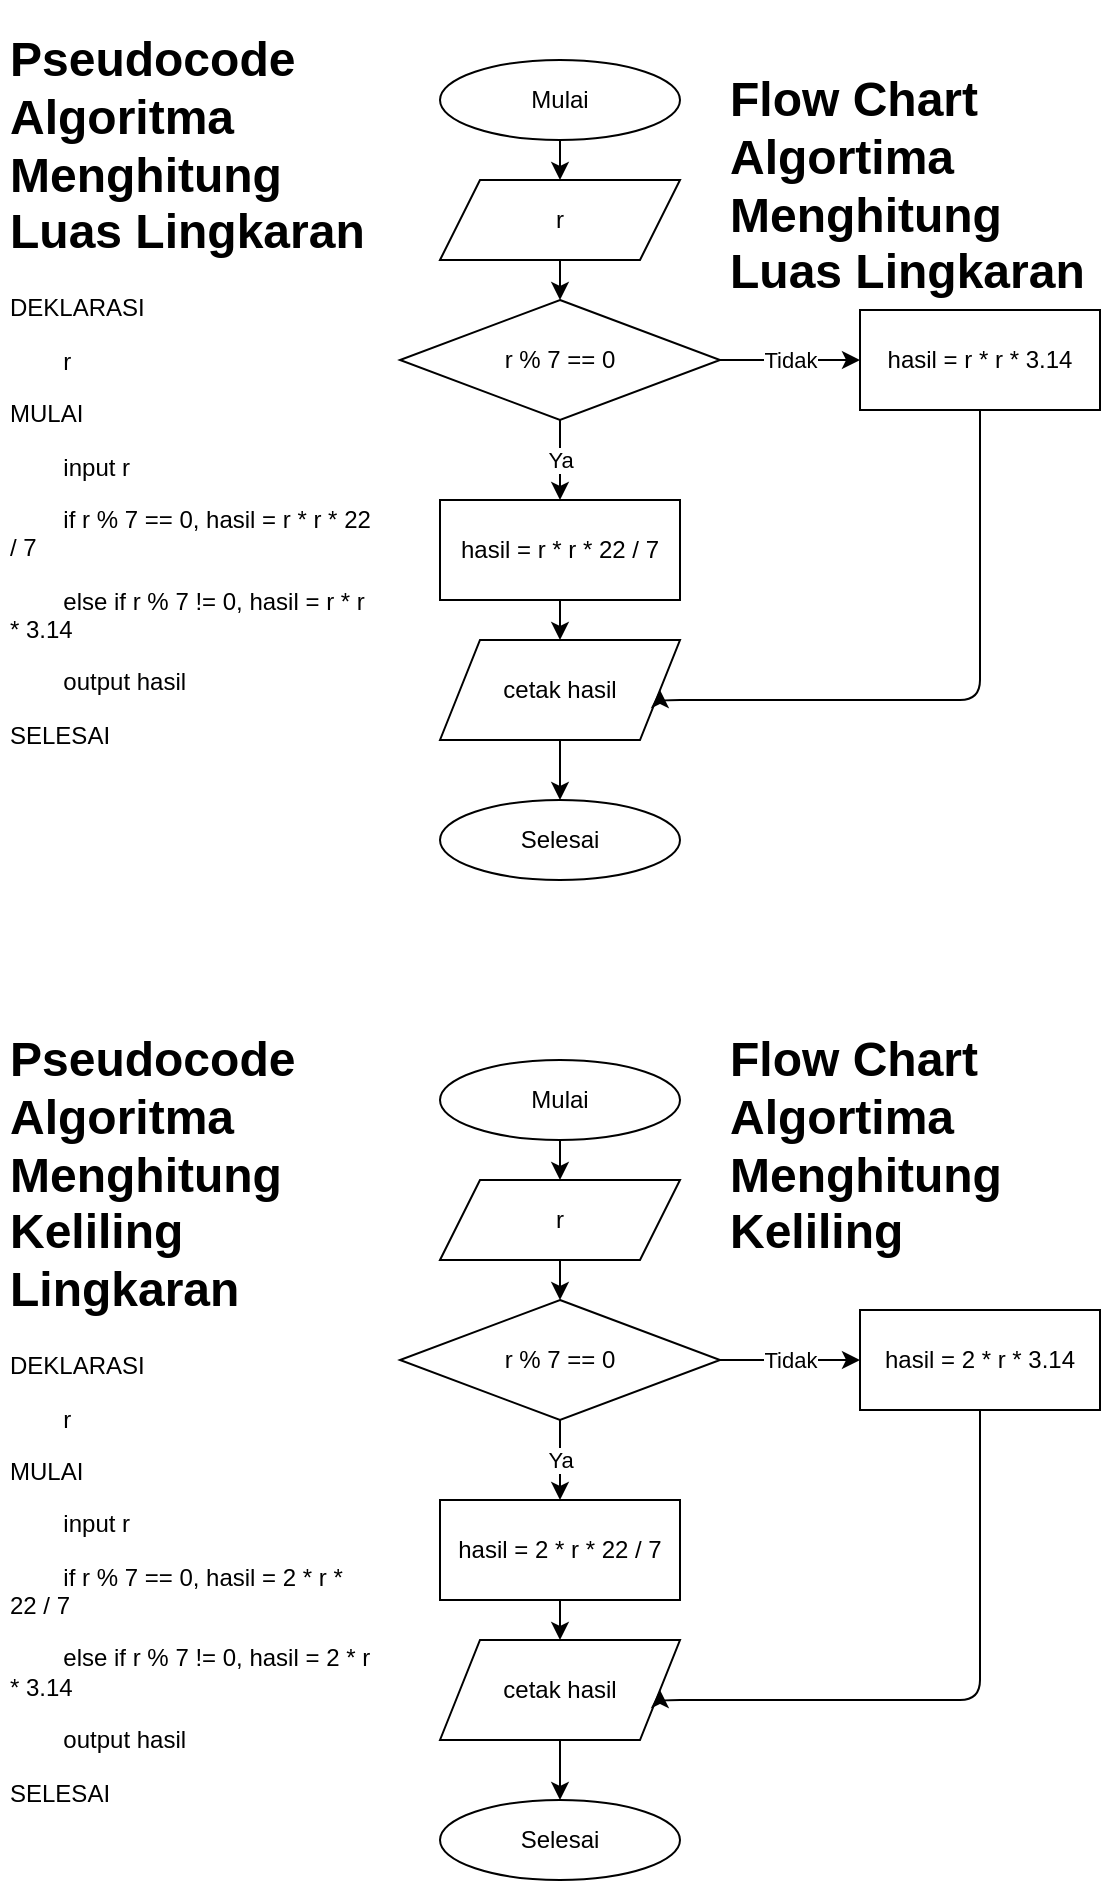 <mxfile>
    <diagram id="CUJUMXQ0X0TxbI-3v0MW" name="Luas &amp; Keliling Lingkaran">
        <mxGraphModel dx="1535" dy="1725" grid="1" gridSize="10" guides="1" tooltips="1" connect="1" arrows="1" fold="1" page="1" pageScale="1" pageWidth="850" pageHeight="1100" math="0" shadow="0">
            <root>
                <mxCell id="0"/>
                <mxCell id="1" parent="0"/>
                <mxCell id="2" value="&lt;h1&gt;Pseudocode Algoritma Menghitung Luas Lingkaran&lt;/h1&gt;&lt;p&gt;DEKLARASI&lt;/p&gt;&lt;p&gt;&lt;span style=&quot;white-space: pre;&quot;&gt;&#9;&lt;/span&gt;r&lt;br&gt;&lt;/p&gt;&lt;p&gt;MULAI&lt;/p&gt;&lt;p&gt;&lt;span style=&quot;white-space: pre;&quot;&gt;&#9;i&lt;/span&gt;nput r&lt;br&gt;&lt;/p&gt;&lt;p&gt;&lt;span style=&quot;white-space: pre;&quot;&gt;&#9;&lt;/span&gt;if r % 7 == 0, hasil = r * r * 22 / 7&lt;br&gt;&lt;/p&gt;&lt;p&gt;&lt;span style=&quot;white-space: pre;&quot;&gt;&#9;&lt;/span&gt;else if r % 7 != 0, hasil = r * r * 3.14&lt;br&gt;&lt;/p&gt;&lt;p&gt;&lt;span style=&quot;white-space: pre;&quot;&gt;&#9;&lt;/span&gt;output hasil&lt;br&gt;&lt;/p&gt;&lt;p&gt;SELESAI&lt;/p&gt;" style="text;html=1;strokeColor=none;fillColor=none;spacing=5;spacingTop=-20;whiteSpace=wrap;overflow=hidden;rounded=0;" vertex="1" parent="1">
                    <mxGeometry x="20" width="190" height="370" as="geometry"/>
                </mxCell>
                <mxCell id="4" value="&lt;h1&gt;Flow Chart Algortima Menghitung Luas Lingkaran&lt;/h1&gt;" style="text;html=1;strokeColor=none;fillColor=none;spacing=5;spacingTop=-20;whiteSpace=wrap;overflow=hidden;rounded=0;" vertex="1" parent="1">
                    <mxGeometry x="380" y="20" width="190" height="120" as="geometry"/>
                </mxCell>
                <mxCell id="7" value="" style="edgeStyle=none;html=1;" edge="1" parent="1" source="5" target="6">
                    <mxGeometry relative="1" as="geometry"/>
                </mxCell>
                <mxCell id="5" value="Mulai" style="ellipse;whiteSpace=wrap;html=1;" vertex="1" parent="1">
                    <mxGeometry x="240" y="20" width="120" height="40" as="geometry"/>
                </mxCell>
                <mxCell id="16" value="" style="edgeStyle=none;html=1;" edge="1" parent="1" source="6" target="15">
                    <mxGeometry relative="1" as="geometry"/>
                </mxCell>
                <mxCell id="6" value="r" style="shape=parallelogram;perimeter=parallelogramPerimeter;whiteSpace=wrap;html=1;fixedSize=1;" vertex="1" parent="1">
                    <mxGeometry x="240" y="80" width="120" height="40" as="geometry"/>
                </mxCell>
                <mxCell id="15" value="r % 7 == 0" style="rhombus;whiteSpace=wrap;html=1;" vertex="1" parent="1">
                    <mxGeometry x="220" y="140" width="160" height="60" as="geometry"/>
                </mxCell>
                <mxCell id="21" value="" style="edgeStyle=none;html=1;" edge="1" parent="1" source="18" target="20">
                    <mxGeometry relative="1" as="geometry"/>
                </mxCell>
                <mxCell id="18" value="hasil = r * r * 22 / 7" style="whiteSpace=wrap;html=1;" vertex="1" parent="1">
                    <mxGeometry x="240" y="240" width="120" height="50" as="geometry"/>
                </mxCell>
                <mxCell id="23" value="" style="edgeStyle=none;html=1;entryX=0.5;entryY=0;entryDx=0;entryDy=0;" edge="1" parent="1" source="20" target="24">
                    <mxGeometry relative="1" as="geometry">
                        <mxPoint x="300" y="370" as="targetPoint"/>
                    </mxGeometry>
                </mxCell>
                <mxCell id="20" value="cetak hasil" style="shape=parallelogram;perimeter=parallelogramPerimeter;whiteSpace=wrap;html=1;fixedSize=1;" vertex="1" parent="1">
                    <mxGeometry x="240" y="310" width="120" height="50" as="geometry"/>
                </mxCell>
                <mxCell id="24" value="Selesai" style="ellipse;whiteSpace=wrap;html=1;" vertex="1" parent="1">
                    <mxGeometry x="240" y="390" width="120" height="40" as="geometry"/>
                </mxCell>
                <mxCell id="36" value="&lt;h1&gt;Pseudocode Algoritma Menghitung Keliling Lingkaran&lt;/h1&gt;&lt;p&gt;DEKLARASI&lt;/p&gt;&lt;p&gt;&lt;span style=&quot;white-space: pre;&quot;&gt;&#9;&lt;/span&gt;r&lt;br&gt;&lt;/p&gt;&lt;p&gt;MULAI&lt;/p&gt;&lt;p&gt;&lt;span style=&quot;white-space: pre;&quot;&gt;&#9;i&lt;/span&gt;nput r&lt;br&gt;&lt;/p&gt;&lt;p&gt;&lt;span style=&quot;white-space: pre;&quot;&gt;&#9;&lt;/span&gt;if r % 7 == 0, hasil = 2 * r * 22 / 7&lt;br&gt;&lt;/p&gt;&lt;p&gt;&lt;span style=&quot;white-space: pre;&quot;&gt;&#9;&lt;/span&gt;else if r % 7 != 0, hasil = 2 * r * 3.14&lt;br&gt;&lt;/p&gt;&lt;p&gt;&lt;span style=&quot;white-space: pre;&quot;&gt;&#9;&lt;/span&gt;output hasil&lt;br&gt;&lt;/p&gt;&lt;p&gt;SELESAI&lt;/p&gt;" style="text;html=1;strokeColor=none;fillColor=none;spacing=5;spacingTop=-20;whiteSpace=wrap;overflow=hidden;rounded=0;" vertex="1" parent="1">
                    <mxGeometry x="20" y="500" width="190" height="400" as="geometry"/>
                </mxCell>
                <mxCell id="37" value="&lt;h1&gt;Flow Chart Algortima Menghitung Keliling Lingkaran&lt;/h1&gt;" style="text;html=1;strokeColor=none;fillColor=none;spacing=5;spacingTop=-20;whiteSpace=wrap;overflow=hidden;rounded=0;" vertex="1" parent="1">
                    <mxGeometry x="380" y="500" width="190" height="120" as="geometry"/>
                </mxCell>
                <mxCell id="49" value="" style="endArrow=classic;html=1;exitX=0.5;exitY=1;exitDx=0;exitDy=0;entryX=0.5;entryY=0;entryDx=0;entryDy=0;" edge="1" parent="1" source="15" target="18">
                    <mxGeometry relative="1" as="geometry">
                        <mxPoint x="380" y="230" as="sourcePoint"/>
                        <mxPoint x="480" y="230" as="targetPoint"/>
                        <Array as="points"/>
                    </mxGeometry>
                </mxCell>
                <mxCell id="50" value="Ya" style="edgeLabel;resizable=0;html=1;align=center;verticalAlign=middle;" connectable="0" vertex="1" parent="49">
                    <mxGeometry relative="1" as="geometry"/>
                </mxCell>
                <mxCell id="51" value="" style="endArrow=classic;html=1;exitX=1;exitY=0.5;exitDx=0;exitDy=0;entryX=0;entryY=0.5;entryDx=0;entryDy=0;" edge="1" parent="1" source="15" target="64">
                    <mxGeometry relative="1" as="geometry">
                        <mxPoint x="400" y="169.5" as="sourcePoint"/>
                        <mxPoint x="430" y="170" as="targetPoint"/>
                    </mxGeometry>
                </mxCell>
                <mxCell id="52" value="Tidak" style="edgeLabel;resizable=0;html=1;align=center;verticalAlign=middle;" connectable="0" vertex="1" parent="51">
                    <mxGeometry relative="1" as="geometry"/>
                </mxCell>
                <mxCell id="65" style="edgeStyle=orthogonalEdgeStyle;html=1;exitX=0.5;exitY=1;exitDx=0;exitDy=0;entryX=1;entryY=0.5;entryDx=0;entryDy=0;" edge="1" parent="1" source="64" target="20">
                    <mxGeometry relative="1" as="geometry">
                        <Array as="points">
                            <mxPoint x="510" y="340"/>
                            <mxPoint x="350" y="340"/>
                        </Array>
                    </mxGeometry>
                </mxCell>
                <mxCell id="64" value="hasil = r * r * 3.14" style="whiteSpace=wrap;html=1;" vertex="1" parent="1">
                    <mxGeometry x="450" y="145" width="120" height="50" as="geometry"/>
                </mxCell>
                <mxCell id="66" value="" style="edgeStyle=none;html=1;" edge="1" parent="1" source="67" target="69">
                    <mxGeometry relative="1" as="geometry"/>
                </mxCell>
                <mxCell id="67" value="Mulai" style="ellipse;whiteSpace=wrap;html=1;" vertex="1" parent="1">
                    <mxGeometry x="240" y="520" width="120" height="40" as="geometry"/>
                </mxCell>
                <mxCell id="68" value="" style="edgeStyle=none;html=1;" edge="1" parent="1" source="69" target="70">
                    <mxGeometry relative="1" as="geometry"/>
                </mxCell>
                <mxCell id="69" value="r" style="shape=parallelogram;perimeter=parallelogramPerimeter;whiteSpace=wrap;html=1;fixedSize=1;" vertex="1" parent="1">
                    <mxGeometry x="240" y="580" width="120" height="40" as="geometry"/>
                </mxCell>
                <mxCell id="70" value="r % 7 == 0" style="rhombus;whiteSpace=wrap;html=1;" vertex="1" parent="1">
                    <mxGeometry x="220" y="640" width="160" height="60" as="geometry"/>
                </mxCell>
                <mxCell id="71" value="" style="edgeStyle=none;html=1;" edge="1" parent="1" source="72" target="74">
                    <mxGeometry relative="1" as="geometry"/>
                </mxCell>
                <mxCell id="72" value="hasil = 2 * r * 22 / 7" style="whiteSpace=wrap;html=1;" vertex="1" parent="1">
                    <mxGeometry x="240" y="740" width="120" height="50" as="geometry"/>
                </mxCell>
                <mxCell id="73" value="" style="edgeStyle=none;html=1;entryX=0.5;entryY=0;entryDx=0;entryDy=0;" edge="1" parent="1" source="74" target="75">
                    <mxGeometry relative="1" as="geometry">
                        <mxPoint x="300" y="870" as="targetPoint"/>
                    </mxGeometry>
                </mxCell>
                <mxCell id="74" value="cetak hasil" style="shape=parallelogram;perimeter=parallelogramPerimeter;whiteSpace=wrap;html=1;fixedSize=1;" vertex="1" parent="1">
                    <mxGeometry x="240" y="810" width="120" height="50" as="geometry"/>
                </mxCell>
                <mxCell id="75" value="Selesai" style="ellipse;whiteSpace=wrap;html=1;" vertex="1" parent="1">
                    <mxGeometry x="240" y="890" width="120" height="40" as="geometry"/>
                </mxCell>
                <mxCell id="76" value="" style="endArrow=classic;html=1;exitX=0.5;exitY=1;exitDx=0;exitDy=0;entryX=0.5;entryY=0;entryDx=0;entryDy=0;" edge="1" parent="1" source="70" target="72">
                    <mxGeometry relative="1" as="geometry">
                        <mxPoint x="380" y="730" as="sourcePoint"/>
                        <mxPoint x="480" y="730" as="targetPoint"/>
                        <Array as="points"/>
                    </mxGeometry>
                </mxCell>
                <mxCell id="77" value="Ya" style="edgeLabel;resizable=0;html=1;align=center;verticalAlign=middle;" connectable="0" vertex="1" parent="76">
                    <mxGeometry relative="1" as="geometry"/>
                </mxCell>
                <mxCell id="78" value="" style="endArrow=classic;html=1;exitX=1;exitY=0.5;exitDx=0;exitDy=0;entryX=0;entryY=0.5;entryDx=0;entryDy=0;" edge="1" parent="1" source="70" target="81">
                    <mxGeometry relative="1" as="geometry">
                        <mxPoint x="400" y="669.5" as="sourcePoint"/>
                        <mxPoint x="430" y="670" as="targetPoint"/>
                    </mxGeometry>
                </mxCell>
                <mxCell id="79" value="Tidak" style="edgeLabel;resizable=0;html=1;align=center;verticalAlign=middle;" connectable="0" vertex="1" parent="78">
                    <mxGeometry relative="1" as="geometry"/>
                </mxCell>
                <mxCell id="80" style="edgeStyle=orthogonalEdgeStyle;html=1;exitX=0.5;exitY=1;exitDx=0;exitDy=0;entryX=1;entryY=0.5;entryDx=0;entryDy=0;" edge="1" parent="1" source="81" target="74">
                    <mxGeometry relative="1" as="geometry">
                        <Array as="points">
                            <mxPoint x="510" y="840"/>
                            <mxPoint x="350" y="840"/>
                        </Array>
                    </mxGeometry>
                </mxCell>
                <mxCell id="81" value="hasil = 2 * r * 3.14" style="whiteSpace=wrap;html=1;" vertex="1" parent="1">
                    <mxGeometry x="450" y="645" width="120" height="50" as="geometry"/>
                </mxCell>
            </root>
        </mxGraphModel>
    </diagram>
    <diagram id="GCGuCBROc1ggfjhuPVGe" name="Luas Permukaan Dadu 6 Sisi">
        <mxGraphModel dx="844" dy="344" grid="1" gridSize="10" guides="1" tooltips="1" connect="1" arrows="1" fold="1" page="1" pageScale="1" pageWidth="850" pageHeight="1100" math="0" shadow="0">
            <root>
                <mxCell id="0"/>
                <mxCell id="1" parent="0"/>
                <mxCell id="JqkzpEmQRBnh11CE17rS-1" value="&lt;h1&gt;Pseudocode Algoritma Luas Permukaan Dadu 6 Sisi&lt;/h1&gt;&lt;p&gt;DEKLARASI&lt;/p&gt;&lt;p&gt;&lt;span style=&quot;white-space: pre;&quot;&gt;&#9;&lt;/span&gt;r&lt;br&gt;&lt;/p&gt;&lt;p&gt;MULAI&lt;/p&gt;&lt;p&gt;&lt;span style=&quot;white-space: pre;&quot;&gt;&#9;&lt;/span&gt;input r&lt;br&gt;&lt;/p&gt;&lt;p&gt;&lt;span style=&quot;white-space: pre;&quot;&gt;&#9;&lt;/span&gt;hasil = 6 * r * r&lt;br&gt;&lt;/p&gt;&lt;p&gt;&lt;span style=&quot;white-space: pre;&quot;&gt;&#9;&lt;/span&gt;output hasil&lt;br&gt;&lt;/p&gt;&lt;p&gt;SELESAI&lt;/p&gt;" style="text;html=1;strokeColor=none;fillColor=none;spacing=5;spacingTop=-20;whiteSpace=wrap;overflow=hidden;rounded=0;" vertex="1" parent="1">
                    <mxGeometry x="20" y="20" width="190" height="310" as="geometry"/>
                </mxCell>
                <mxCell id="JqkzpEmQRBnh11CE17rS-2" value="&lt;h1&gt;Flow Chart Algoritma Luas Permukaan Dadu 6 Sisi&lt;/h1&gt;" style="text;html=1;strokeColor=none;fillColor=none;spacing=5;spacingTop=-20;whiteSpace=wrap;overflow=hidden;rounded=0;" vertex="1" parent="1">
                    <mxGeometry x="260" y="20" width="190" height="120" as="geometry"/>
                </mxCell>
                <mxCell id="JqkzpEmQRBnh11CE17rS-5" value="" style="edgeStyle=orthogonalEdgeStyle;html=1;" edge="1" parent="1" source="JqkzpEmQRBnh11CE17rS-3" target="JqkzpEmQRBnh11CE17rS-4">
                    <mxGeometry relative="1" as="geometry"/>
                </mxCell>
                <mxCell id="JqkzpEmQRBnh11CE17rS-3" value="Mulai" style="ellipse;whiteSpace=wrap;html=1;" vertex="1" parent="1">
                    <mxGeometry x="280" y="160" width="120" height="40" as="geometry"/>
                </mxCell>
                <mxCell id="JqkzpEmQRBnh11CE17rS-7" value="" style="edgeStyle=orthogonalEdgeStyle;html=1;" edge="1" parent="1" source="JqkzpEmQRBnh11CE17rS-4" target="JqkzpEmQRBnh11CE17rS-6">
                    <mxGeometry relative="1" as="geometry"/>
                </mxCell>
                <mxCell id="JqkzpEmQRBnh11CE17rS-4" value="r" style="shape=parallelogram;perimeter=parallelogramPerimeter;whiteSpace=wrap;html=1;fixedSize=1;" vertex="1" parent="1">
                    <mxGeometry x="280" y="220" width="120" height="40" as="geometry"/>
                </mxCell>
                <mxCell id="JqkzpEmQRBnh11CE17rS-9" value="" style="edgeStyle=orthogonalEdgeStyle;html=1;" edge="1" parent="1" source="JqkzpEmQRBnh11CE17rS-6" target="JqkzpEmQRBnh11CE17rS-8">
                    <mxGeometry relative="1" as="geometry"/>
                </mxCell>
                <mxCell id="JqkzpEmQRBnh11CE17rS-6" value="hasil = 6 * r * r" style="whiteSpace=wrap;html=1;" vertex="1" parent="1">
                    <mxGeometry x="280" y="280" width="120" height="40" as="geometry"/>
                </mxCell>
                <mxCell id="JqkzpEmQRBnh11CE17rS-11" value="" style="edgeStyle=orthogonalEdgeStyle;html=1;" edge="1" parent="1" source="JqkzpEmQRBnh11CE17rS-8" target="JqkzpEmQRBnh11CE17rS-10">
                    <mxGeometry relative="1" as="geometry"/>
                </mxCell>
                <mxCell id="JqkzpEmQRBnh11CE17rS-8" value="cetak hasil" style="shape=parallelogram;perimeter=parallelogramPerimeter;whiteSpace=wrap;html=1;fixedSize=1;" vertex="1" parent="1">
                    <mxGeometry x="280" y="340" width="120" height="40" as="geometry"/>
                </mxCell>
                <mxCell id="JqkzpEmQRBnh11CE17rS-10" value="Selesai" style="ellipse;whiteSpace=wrap;html=1;" vertex="1" parent="1">
                    <mxGeometry x="280" y="400" width="120" height="40" as="geometry"/>
                </mxCell>
            </root>
        </mxGraphModel>
    </diagram>
</mxfile>
